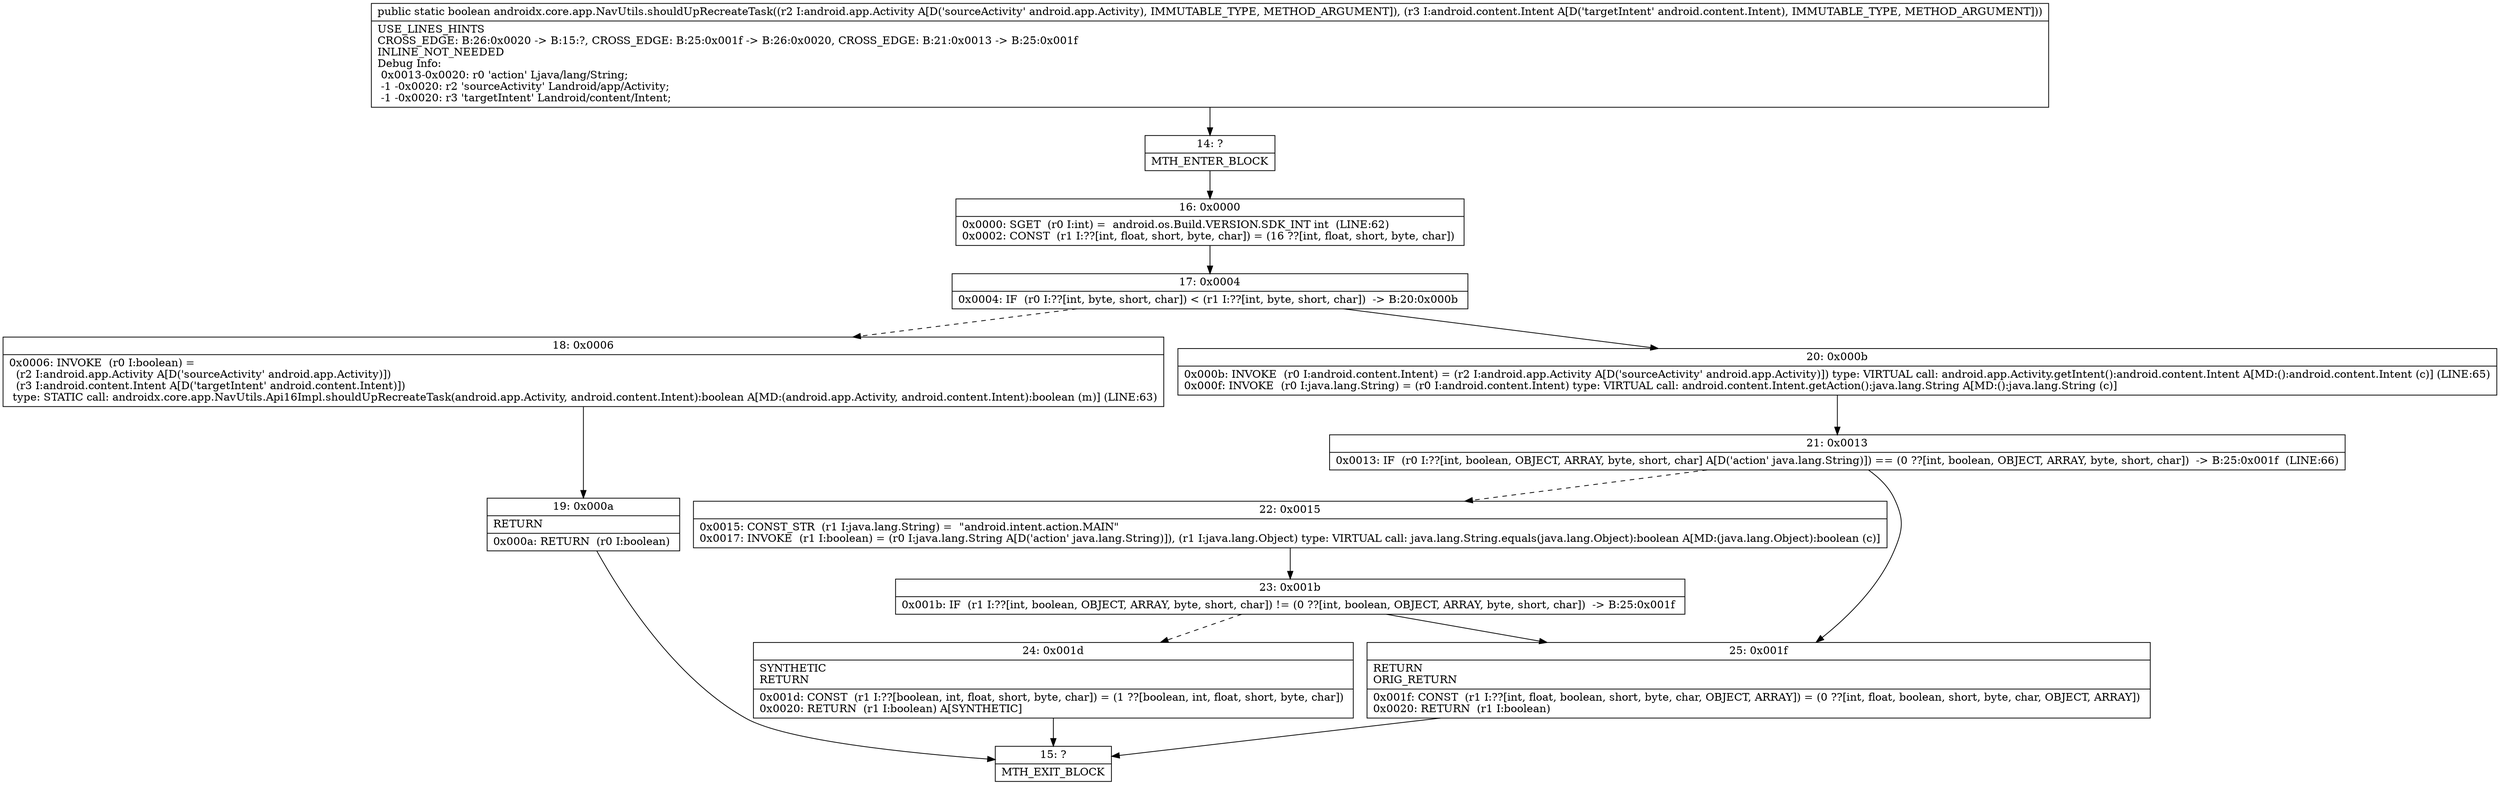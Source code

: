digraph "CFG forandroidx.core.app.NavUtils.shouldUpRecreateTask(Landroid\/app\/Activity;Landroid\/content\/Intent;)Z" {
Node_14 [shape=record,label="{14\:\ ?|MTH_ENTER_BLOCK\l}"];
Node_16 [shape=record,label="{16\:\ 0x0000|0x0000: SGET  (r0 I:int) =  android.os.Build.VERSION.SDK_INT int  (LINE:62)\l0x0002: CONST  (r1 I:??[int, float, short, byte, char]) = (16 ??[int, float, short, byte, char]) \l}"];
Node_17 [shape=record,label="{17\:\ 0x0004|0x0004: IF  (r0 I:??[int, byte, short, char]) \< (r1 I:??[int, byte, short, char])  \-\> B:20:0x000b \l}"];
Node_18 [shape=record,label="{18\:\ 0x0006|0x0006: INVOKE  (r0 I:boolean) = \l  (r2 I:android.app.Activity A[D('sourceActivity' android.app.Activity)])\l  (r3 I:android.content.Intent A[D('targetIntent' android.content.Intent)])\l type: STATIC call: androidx.core.app.NavUtils.Api16Impl.shouldUpRecreateTask(android.app.Activity, android.content.Intent):boolean A[MD:(android.app.Activity, android.content.Intent):boolean (m)] (LINE:63)\l}"];
Node_19 [shape=record,label="{19\:\ 0x000a|RETURN\l|0x000a: RETURN  (r0 I:boolean) \l}"];
Node_15 [shape=record,label="{15\:\ ?|MTH_EXIT_BLOCK\l}"];
Node_20 [shape=record,label="{20\:\ 0x000b|0x000b: INVOKE  (r0 I:android.content.Intent) = (r2 I:android.app.Activity A[D('sourceActivity' android.app.Activity)]) type: VIRTUAL call: android.app.Activity.getIntent():android.content.Intent A[MD:():android.content.Intent (c)] (LINE:65)\l0x000f: INVOKE  (r0 I:java.lang.String) = (r0 I:android.content.Intent) type: VIRTUAL call: android.content.Intent.getAction():java.lang.String A[MD:():java.lang.String (c)]\l}"];
Node_21 [shape=record,label="{21\:\ 0x0013|0x0013: IF  (r0 I:??[int, boolean, OBJECT, ARRAY, byte, short, char] A[D('action' java.lang.String)]) == (0 ??[int, boolean, OBJECT, ARRAY, byte, short, char])  \-\> B:25:0x001f  (LINE:66)\l}"];
Node_22 [shape=record,label="{22\:\ 0x0015|0x0015: CONST_STR  (r1 I:java.lang.String) =  \"android.intent.action.MAIN\" \l0x0017: INVOKE  (r1 I:boolean) = (r0 I:java.lang.String A[D('action' java.lang.String)]), (r1 I:java.lang.Object) type: VIRTUAL call: java.lang.String.equals(java.lang.Object):boolean A[MD:(java.lang.Object):boolean (c)]\l}"];
Node_23 [shape=record,label="{23\:\ 0x001b|0x001b: IF  (r1 I:??[int, boolean, OBJECT, ARRAY, byte, short, char]) != (0 ??[int, boolean, OBJECT, ARRAY, byte, short, char])  \-\> B:25:0x001f \l}"];
Node_24 [shape=record,label="{24\:\ 0x001d|SYNTHETIC\lRETURN\l|0x001d: CONST  (r1 I:??[boolean, int, float, short, byte, char]) = (1 ??[boolean, int, float, short, byte, char]) \l0x0020: RETURN  (r1 I:boolean) A[SYNTHETIC]\l}"];
Node_25 [shape=record,label="{25\:\ 0x001f|RETURN\lORIG_RETURN\l|0x001f: CONST  (r1 I:??[int, float, boolean, short, byte, char, OBJECT, ARRAY]) = (0 ??[int, float, boolean, short, byte, char, OBJECT, ARRAY]) \l0x0020: RETURN  (r1 I:boolean) \l}"];
MethodNode[shape=record,label="{public static boolean androidx.core.app.NavUtils.shouldUpRecreateTask((r2 I:android.app.Activity A[D('sourceActivity' android.app.Activity), IMMUTABLE_TYPE, METHOD_ARGUMENT]), (r3 I:android.content.Intent A[D('targetIntent' android.content.Intent), IMMUTABLE_TYPE, METHOD_ARGUMENT]))  | USE_LINES_HINTS\lCROSS_EDGE: B:26:0x0020 \-\> B:15:?, CROSS_EDGE: B:25:0x001f \-\> B:26:0x0020, CROSS_EDGE: B:21:0x0013 \-\> B:25:0x001f\lINLINE_NOT_NEEDED\lDebug Info:\l  0x0013\-0x0020: r0 'action' Ljava\/lang\/String;\l  \-1 \-0x0020: r2 'sourceActivity' Landroid\/app\/Activity;\l  \-1 \-0x0020: r3 'targetIntent' Landroid\/content\/Intent;\l}"];
MethodNode -> Node_14;Node_14 -> Node_16;
Node_16 -> Node_17;
Node_17 -> Node_18[style=dashed];
Node_17 -> Node_20;
Node_18 -> Node_19;
Node_19 -> Node_15;
Node_20 -> Node_21;
Node_21 -> Node_22[style=dashed];
Node_21 -> Node_25;
Node_22 -> Node_23;
Node_23 -> Node_24[style=dashed];
Node_23 -> Node_25;
Node_24 -> Node_15;
Node_25 -> Node_15;
}

